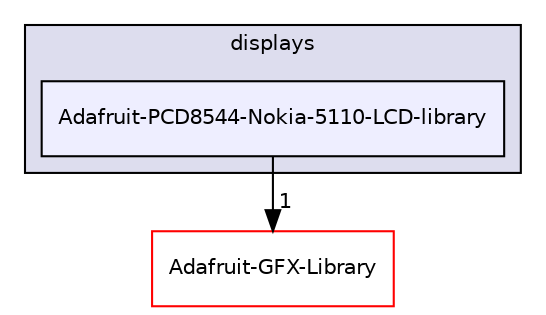 digraph "esp32-snippets/hardware/displays/Adafruit-PCD8544-Nokia-5110-LCD-library" {
  compound=true
  node [ fontsize="10", fontname="Helvetica"];
  edge [ labelfontsize="10", labelfontname="Helvetica"];
  subgraph clusterdir_82937855ec24aaae1f185fc810680b2f {
    graph [ bgcolor="#ddddee", pencolor="black", label="displays" fontname="Helvetica", fontsize="10", URL="dir_82937855ec24aaae1f185fc810680b2f.html"]
  dir_2fd259ae95b1318c0282c65545e72a4c [shape=box, label="Adafruit-PCD8544-Nokia-5110-LCD-library", style="filled", fillcolor="#eeeeff", pencolor="black", URL="dir_2fd259ae95b1318c0282c65545e72a4c.html"];
  }
  dir_d8b6fbc4e0c47b75e47eb2611437b459 [shape=box label="Adafruit-GFX-Library" fillcolor="white" style="filled" color="red" URL="dir_d8b6fbc4e0c47b75e47eb2611437b459.html"];
  dir_2fd259ae95b1318c0282c65545e72a4c->dir_d8b6fbc4e0c47b75e47eb2611437b459 [headlabel="1", labeldistance=1.5 headhref="dir_000096_000093.html"];
}
